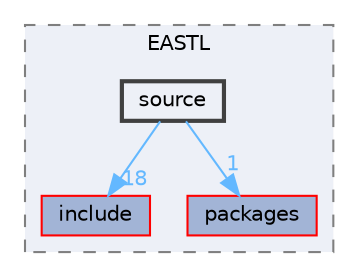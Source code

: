 digraph "runtime/EASTL/source"
{
 // LATEX_PDF_SIZE
  bgcolor="transparent";
  edge [fontname=Helvetica,fontsize=10,labelfontname=Helvetica,labelfontsize=10];
  node [fontname=Helvetica,fontsize=10,shape=box,height=0.2,width=0.4];
  compound=true
  subgraph clusterdir_46d996951237f3a811adda0775610b84 {
    graph [ bgcolor="#edf0f7", pencolor="grey50", label="EASTL", fontname=Helvetica,fontsize=10 style="filled,dashed", URL="dir_46d996951237f3a811adda0775610b84.html",tooltip=""]
  dir_06f2802bae06e0b7e2ef6af4877ff7fa [label="include", fillcolor="#a2b4d6", color="red", style="filled", URL="dir_06f2802bae06e0b7e2ef6af4877ff7fa.html",tooltip=""];
  dir_cc5c4d973dd7a361701cc063f2c02cbc [label="packages", fillcolor="#a2b4d6", color="red", style="filled", URL="dir_cc5c4d973dd7a361701cc063f2c02cbc.html",tooltip=""];
  dir_72947863698306a1eb3f379f9a676472 [label="source", fillcolor="#edf0f7", color="grey25", style="filled,bold", URL="dir_72947863698306a1eb3f379f9a676472.html",tooltip=""];
  }
  dir_72947863698306a1eb3f379f9a676472->dir_06f2802bae06e0b7e2ef6af4877ff7fa [headlabel="18", labeldistance=1.5 headhref="dir_000118_000083.html" href="dir_000118_000083.html" color="steelblue1" fontcolor="steelblue1"];
  dir_72947863698306a1eb3f379f9a676472->dir_cc5c4d973dd7a361701cc063f2c02cbc [headlabel="1", labeldistance=1.5 headhref="dir_000118_000102.html" href="dir_000118_000102.html" color="steelblue1" fontcolor="steelblue1"];
}
